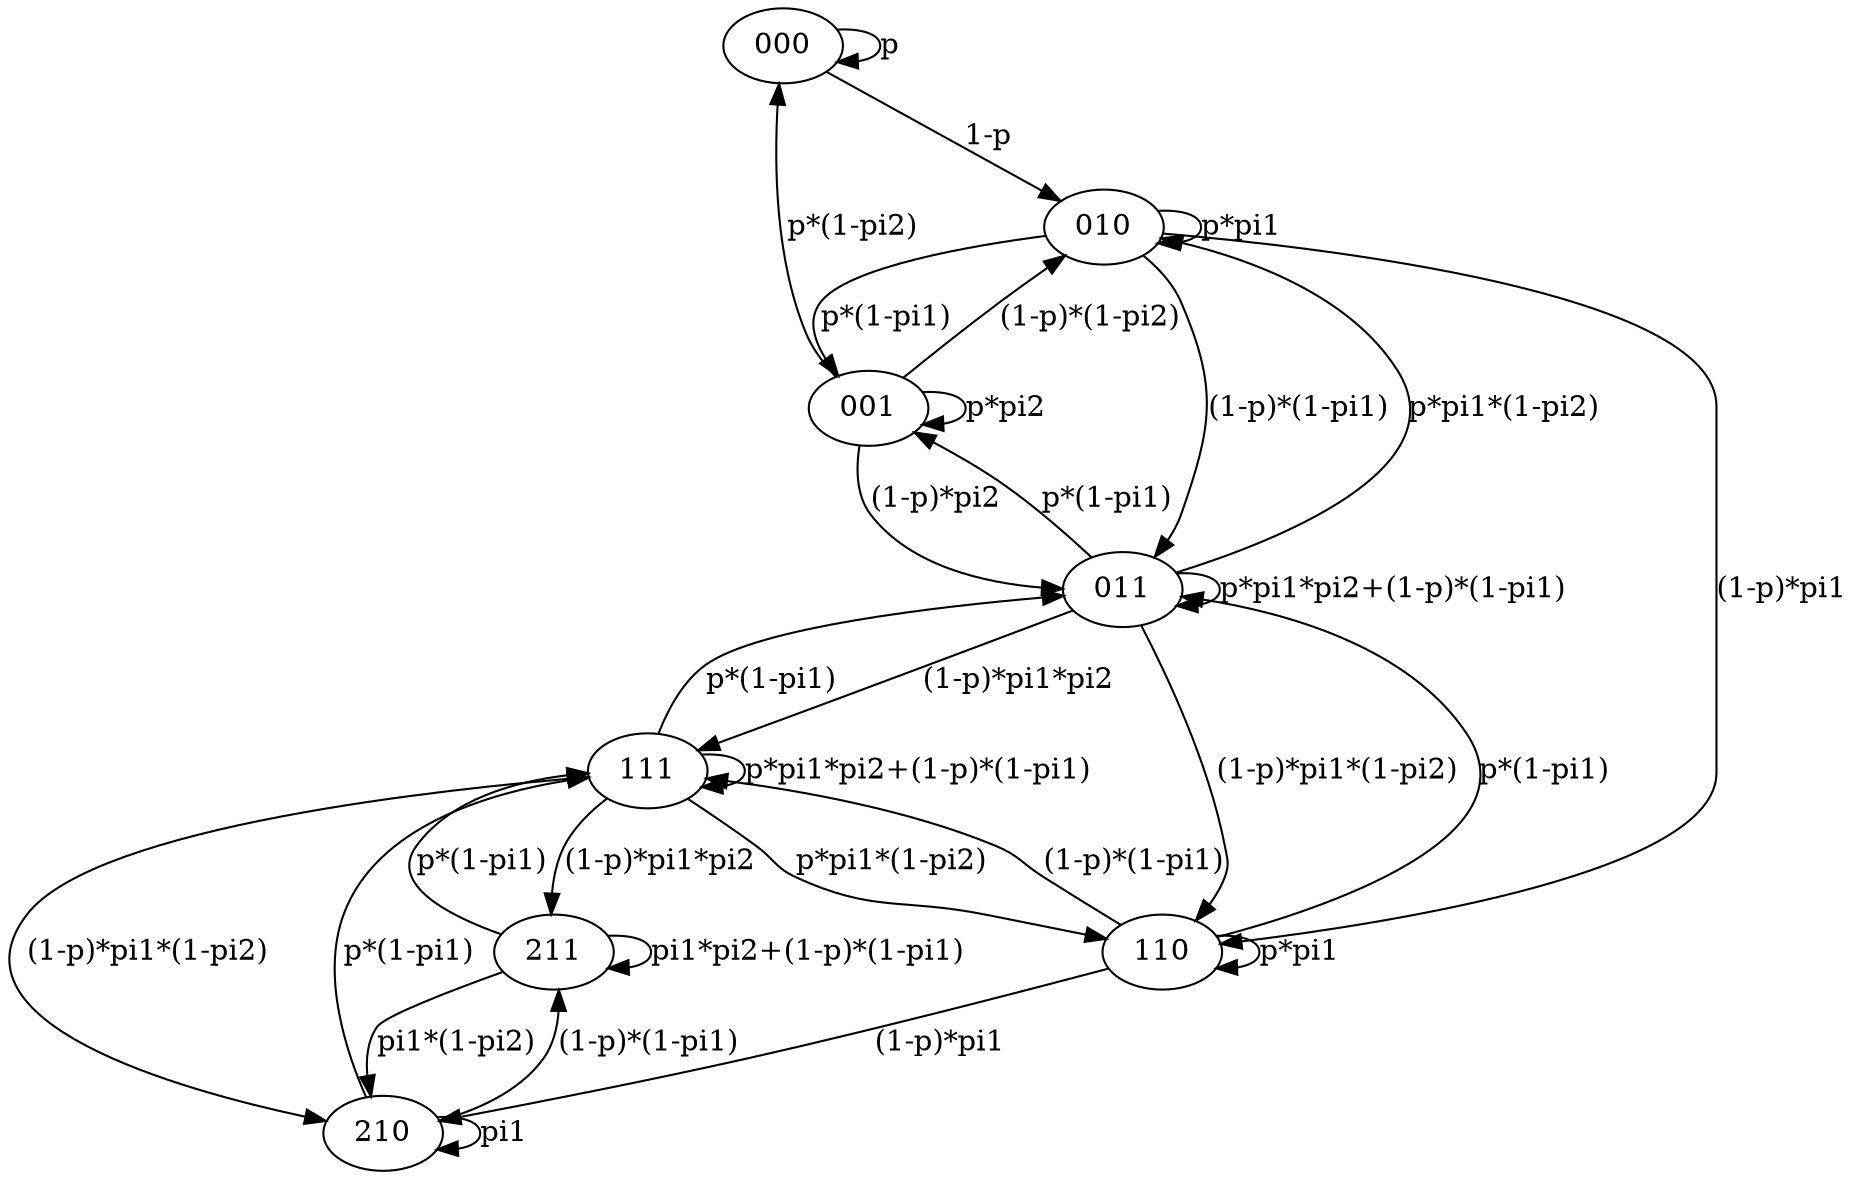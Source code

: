 digraph graphname {
    000 -> 000 [label="p"]
    000 -> 010 [label="1-p"]

    001 -> 001 [label="p*pi2"]
    001 -> 000 [label="p*(1-pi2)"]
    001 -> 011 [label="(1-p)*pi2"]
    001 -> 010 [label="(1-p)*(1-pi2)"]

    010 -> 010 [label="p*pi1"]
    010 -> 001 [label="p*(1-pi1)"]
    010 -> 110 [label="(1-p)*pi1"]
    010 -> 011 [label="(1-p)*(1-pi1)"]

    011 -> 011 [label="p*pi1*pi2+(1-p)*(1-pi1)"]
    011 -> 010 [label="p*pi1*(1-pi2)"]
    011 -> 001 [label="p*(1-pi1)"]
    011 -> 111 [label="(1-p)*pi1*pi2"]
    011 -> 110 [label="(1-p)*pi1*(1-pi2)"]

    110 -> 110 [label="p*pi1"]
    110 -> 011 [label="p*(1-pi1)"]
    110 -> 210 [label="(1-p)*pi1"]
    110 -> 111 [label="(1-p)*(1-pi1)"]

    111 -> 111 [label="p*pi1*pi2+(1-p)*(1-pi1)"]
    111 -> 110 [label="p*pi1*(1-pi2)"]
    111 -> 011 [label="p*(1-pi1)"]
    111 -> 211 [label="(1-p)*pi1*pi2"]
    111 -> 210 [label="(1-p)*pi1*(1-pi2)"]

    210 -> 210 [label="pi1"]
    210 -> 111 [label="p*(1-pi1)"]
    210 -> 211 [label="(1-p)*(1-pi1)"]

    211 -> 211 [label="pi1*pi2+(1-p)*(1-pi1)"]
    211 -> 210 [label="pi1*(1-pi2)"]
    211 -> 111 [label="p*(1-pi1)"]
}
